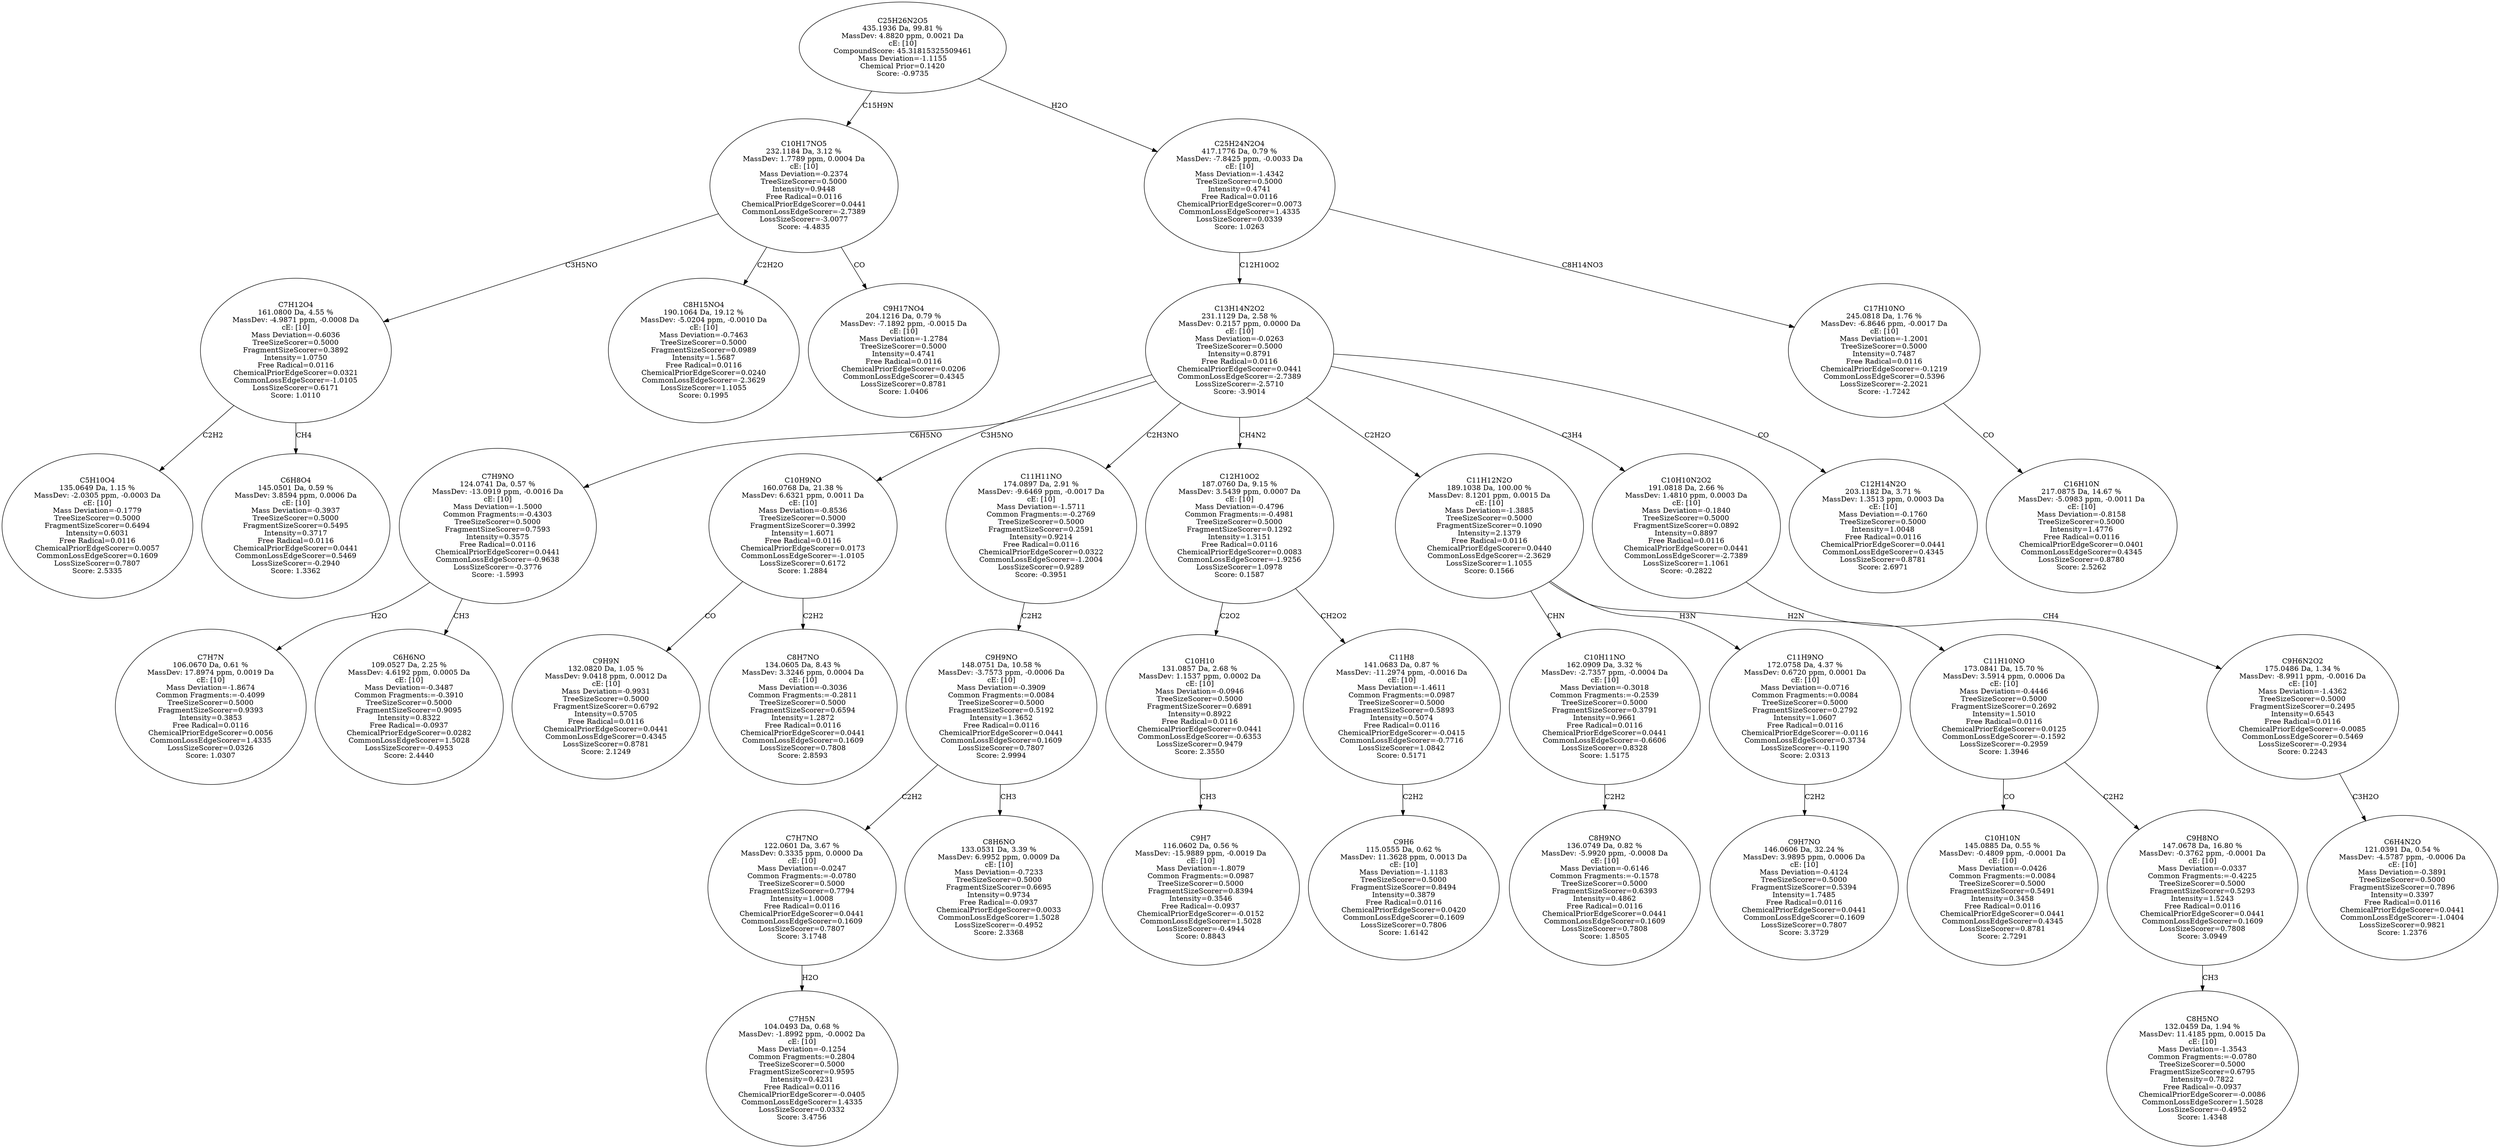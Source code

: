 strict digraph {
v1 [label="C5H10O4\n135.0649 Da, 1.15 %\nMassDev: -2.0305 ppm, -0.0003 Da\ncE: [10]\nMass Deviation=-0.1779\nTreeSizeScorer=0.5000\nFragmentSizeScorer=0.6494\nIntensity=0.6031\nFree Radical=0.0116\nChemicalPriorEdgeScorer=0.0057\nCommonLossEdgeScorer=0.1609\nLossSizeScorer=0.7807\nScore: 2.5335"];
v2 [label="C6H8O4\n145.0501 Da, 0.59 %\nMassDev: 3.8594 ppm, 0.0006 Da\ncE: [10]\nMass Deviation=-0.3937\nTreeSizeScorer=0.5000\nFragmentSizeScorer=0.5495\nIntensity=0.3717\nFree Radical=0.0116\nChemicalPriorEdgeScorer=0.0441\nCommonLossEdgeScorer=0.5469\nLossSizeScorer=-0.2940\nScore: 1.3362"];
v3 [label="C7H12O4\n161.0800 Da, 4.55 %\nMassDev: -4.9871 ppm, -0.0008 Da\ncE: [10]\nMass Deviation=-0.6036\nTreeSizeScorer=0.5000\nFragmentSizeScorer=0.3892\nIntensity=1.0750\nFree Radical=0.0116\nChemicalPriorEdgeScorer=0.0321\nCommonLossEdgeScorer=-1.0105\nLossSizeScorer=0.6171\nScore: 1.0110"];
v4 [label="C8H15NO4\n190.1064 Da, 19.12 %\nMassDev: -5.0204 ppm, -0.0010 Da\ncE: [10]\nMass Deviation=-0.7463\nTreeSizeScorer=0.5000\nFragmentSizeScorer=0.0989\nIntensity=1.5687\nFree Radical=0.0116\nChemicalPriorEdgeScorer=0.0240\nCommonLossEdgeScorer=-2.3629\nLossSizeScorer=1.1055\nScore: 0.1995"];
v5 [label="C9H17NO4\n204.1216 Da, 0.79 %\nMassDev: -7.1892 ppm, -0.0015 Da\ncE: [10]\nMass Deviation=-1.2784\nTreeSizeScorer=0.5000\nIntensity=0.4741\nFree Radical=0.0116\nChemicalPriorEdgeScorer=0.0206\nCommonLossEdgeScorer=0.4345\nLossSizeScorer=0.8781\nScore: 1.0406"];
v6 [label="C10H17NO5\n232.1184 Da, 3.12 %\nMassDev: 1.7789 ppm, 0.0004 Da\ncE: [10]\nMass Deviation=-0.2374\nTreeSizeScorer=0.5000\nIntensity=0.9448\nFree Radical=0.0116\nChemicalPriorEdgeScorer=0.0441\nCommonLossEdgeScorer=-2.7389\nLossSizeScorer=-3.0077\nScore: -4.4835"];
v7 [label="C7H7N\n106.0670 Da, 0.61 %\nMassDev: 17.8974 ppm, 0.0019 Da\ncE: [10]\nMass Deviation=-1.8674\nCommon Fragments:=-0.4099\nTreeSizeScorer=0.5000\nFragmentSizeScorer=0.9393\nIntensity=0.3853\nFree Radical=0.0116\nChemicalPriorEdgeScorer=0.0056\nCommonLossEdgeScorer=1.4335\nLossSizeScorer=0.0326\nScore: 1.0307"];
v8 [label="C6H6NO\n109.0527 Da, 2.25 %\nMassDev: 4.6192 ppm, 0.0005 Da\ncE: [10]\nMass Deviation=-0.3487\nCommon Fragments:=-0.3910\nTreeSizeScorer=0.5000\nFragmentSizeScorer=0.9095\nIntensity=0.8322\nFree Radical=-0.0937\nChemicalPriorEdgeScorer=0.0282\nCommonLossEdgeScorer=1.5028\nLossSizeScorer=-0.4953\nScore: 2.4440"];
v9 [label="C7H9NO\n124.0741 Da, 0.57 %\nMassDev: -13.0919 ppm, -0.0016 Da\ncE: [10]\nMass Deviation=-1.5000\nCommon Fragments:=-0.4303\nTreeSizeScorer=0.5000\nFragmentSizeScorer=0.7593\nIntensity=0.3575\nFree Radical=0.0116\nChemicalPriorEdgeScorer=0.0441\nCommonLossEdgeScorer=-0.9638\nLossSizeScorer=-0.3776\nScore: -1.5993"];
v10 [label="C9H9N\n132.0820 Da, 1.05 %\nMassDev: 9.0418 ppm, 0.0012 Da\ncE: [10]\nMass Deviation=-0.9931\nTreeSizeScorer=0.5000\nFragmentSizeScorer=0.6792\nIntensity=0.5705\nFree Radical=0.0116\nChemicalPriorEdgeScorer=0.0441\nCommonLossEdgeScorer=0.4345\nLossSizeScorer=0.8781\nScore: 2.1249"];
v11 [label="C8H7NO\n134.0605 Da, 8.43 %\nMassDev: 3.3246 ppm, 0.0004 Da\ncE: [10]\nMass Deviation=-0.3036\nCommon Fragments:=-0.2811\nTreeSizeScorer=0.5000\nFragmentSizeScorer=0.6594\nIntensity=1.2872\nFree Radical=0.0116\nChemicalPriorEdgeScorer=0.0441\nCommonLossEdgeScorer=0.1609\nLossSizeScorer=0.7808\nScore: 2.8593"];
v12 [label="C10H9NO\n160.0768 Da, 21.38 %\nMassDev: 6.6321 ppm, 0.0011 Da\ncE: [10]\nMass Deviation=-0.8536\nTreeSizeScorer=0.5000\nFragmentSizeScorer=0.3992\nIntensity=1.6071\nFree Radical=0.0116\nChemicalPriorEdgeScorer=0.0173\nCommonLossEdgeScorer=-1.0105\nLossSizeScorer=0.6172\nScore: 1.2884"];
v13 [label="C7H5N\n104.0493 Da, 0.68 %\nMassDev: -1.8992 ppm, -0.0002 Da\ncE: [10]\nMass Deviation=-0.1254\nCommon Fragments:=0.2804\nTreeSizeScorer=0.5000\nFragmentSizeScorer=0.9595\nIntensity=0.4231\nFree Radical=0.0116\nChemicalPriorEdgeScorer=-0.0405\nCommonLossEdgeScorer=1.4335\nLossSizeScorer=0.0332\nScore: 3.4756"];
v14 [label="C7H7NO\n122.0601 Da, 3.67 %\nMassDev: 0.3335 ppm, 0.0000 Da\ncE: [10]\nMass Deviation=-0.0247\nCommon Fragments:=-0.0780\nTreeSizeScorer=0.5000\nFragmentSizeScorer=0.7794\nIntensity=1.0008\nFree Radical=0.0116\nChemicalPriorEdgeScorer=0.0441\nCommonLossEdgeScorer=0.1609\nLossSizeScorer=0.7807\nScore: 3.1748"];
v15 [label="C8H6NO\n133.0531 Da, 3.39 %\nMassDev: 6.9952 ppm, 0.0009 Da\ncE: [10]\nMass Deviation=-0.7233\nTreeSizeScorer=0.5000\nFragmentSizeScorer=0.6695\nIntensity=0.9734\nFree Radical=-0.0937\nChemicalPriorEdgeScorer=0.0033\nCommonLossEdgeScorer=1.5028\nLossSizeScorer=-0.4952\nScore: 2.3368"];
v16 [label="C9H9NO\n148.0751 Da, 10.58 %\nMassDev: -3.7573 ppm, -0.0006 Da\ncE: [10]\nMass Deviation=-0.3909\nCommon Fragments:=0.0084\nTreeSizeScorer=0.5000\nFragmentSizeScorer=0.5192\nIntensity=1.3652\nFree Radical=0.0116\nChemicalPriorEdgeScorer=0.0441\nCommonLossEdgeScorer=0.1609\nLossSizeScorer=0.7807\nScore: 2.9994"];
v17 [label="C11H11NO\n174.0897 Da, 2.91 %\nMassDev: -9.6469 ppm, -0.0017 Da\ncE: [10]\nMass Deviation=-1.5711\nCommon Fragments:=-0.2769\nTreeSizeScorer=0.5000\nFragmentSizeScorer=0.2591\nIntensity=0.9214\nFree Radical=0.0116\nChemicalPriorEdgeScorer=0.0322\nCommonLossEdgeScorer=-1.2004\nLossSizeScorer=0.9289\nScore: -0.3951"];
v18 [label="C9H7\n116.0602 Da, 0.56 %\nMassDev: -15.9889 ppm, -0.0019 Da\ncE: [10]\nMass Deviation=-1.8079\nCommon Fragments:=0.0987\nTreeSizeScorer=0.5000\nFragmentSizeScorer=0.8394\nIntensity=0.3546\nFree Radical=-0.0937\nChemicalPriorEdgeScorer=-0.0152\nCommonLossEdgeScorer=1.5028\nLossSizeScorer=-0.4944\nScore: 0.8843"];
v19 [label="C10H10\n131.0857 Da, 2.68 %\nMassDev: 1.1537 ppm, 0.0002 Da\ncE: [10]\nMass Deviation=-0.0946\nTreeSizeScorer=0.5000\nFragmentSizeScorer=0.6891\nIntensity=0.8922\nFree Radical=0.0116\nChemicalPriorEdgeScorer=0.0441\nCommonLossEdgeScorer=-0.6353\nLossSizeScorer=0.9479\nScore: 2.3550"];
v20 [label="C9H6\n115.0555 Da, 0.62 %\nMassDev: 11.3628 ppm, 0.0013 Da\ncE: [10]\nMass Deviation=-1.1183\nTreeSizeScorer=0.5000\nFragmentSizeScorer=0.8494\nIntensity=0.3879\nFree Radical=0.0116\nChemicalPriorEdgeScorer=0.0420\nCommonLossEdgeScorer=0.1609\nLossSizeScorer=0.7806\nScore: 1.6142"];
v21 [label="C11H8\n141.0683 Da, 0.87 %\nMassDev: -11.2974 ppm, -0.0016 Da\ncE: [10]\nMass Deviation=-1.4611\nCommon Fragments:=0.0987\nTreeSizeScorer=0.5000\nFragmentSizeScorer=0.5893\nIntensity=0.5074\nFree Radical=0.0116\nChemicalPriorEdgeScorer=-0.0415\nCommonLossEdgeScorer=-0.7716\nLossSizeScorer=1.0842\nScore: 0.5171"];
v22 [label="C12H10O2\n187.0760 Da, 9.15 %\nMassDev: 3.5439 ppm, 0.0007 Da\ncE: [10]\nMass Deviation=-0.4796\nCommon Fragments:=-0.4981\nTreeSizeScorer=0.5000\nFragmentSizeScorer=0.1292\nIntensity=1.3151\nFree Radical=0.0116\nChemicalPriorEdgeScorer=0.0083\nCommonLossEdgeScorer=-1.9256\nLossSizeScorer=1.0978\nScore: 0.1587"];
v23 [label="C8H9NO\n136.0749 Da, 0.82 %\nMassDev: -5.9920 ppm, -0.0008 Da\ncE: [10]\nMass Deviation=-0.6146\nCommon Fragments:=-0.1578\nTreeSizeScorer=0.5000\nFragmentSizeScorer=0.6393\nIntensity=0.4862\nFree Radical=0.0116\nChemicalPriorEdgeScorer=0.0441\nCommonLossEdgeScorer=0.1609\nLossSizeScorer=0.7808\nScore: 1.8505"];
v24 [label="C10H11NO\n162.0909 Da, 3.32 %\nMassDev: -2.7357 ppm, -0.0004 Da\ncE: [10]\nMass Deviation=-0.3018\nCommon Fragments:=-0.2539\nTreeSizeScorer=0.5000\nFragmentSizeScorer=0.3791\nIntensity=0.9661\nFree Radical=0.0116\nChemicalPriorEdgeScorer=0.0441\nCommonLossEdgeScorer=-0.6606\nLossSizeScorer=0.8328\nScore: 1.5175"];
v25 [label="C9H7NO\n146.0606 Da, 32.24 %\nMassDev: 3.9895 ppm, 0.0006 Da\ncE: [10]\nMass Deviation=-0.4124\nTreeSizeScorer=0.5000\nFragmentSizeScorer=0.5394\nIntensity=1.7485\nFree Radical=0.0116\nChemicalPriorEdgeScorer=0.0441\nCommonLossEdgeScorer=0.1609\nLossSizeScorer=0.7807\nScore: 3.3729"];
v26 [label="C11H9NO\n172.0758 Da, 4.37 %\nMassDev: 0.6720 ppm, 0.0001 Da\ncE: [10]\nMass Deviation=-0.0716\nCommon Fragments:=0.0084\nTreeSizeScorer=0.5000\nFragmentSizeScorer=0.2792\nIntensity=1.0607\nFree Radical=0.0116\nChemicalPriorEdgeScorer=-0.0116\nCommonLossEdgeScorer=0.3734\nLossSizeScorer=-0.1190\nScore: 2.0313"];
v27 [label="C10H10N\n145.0885 Da, 0.55 %\nMassDev: -0.4809 ppm, -0.0001 Da\ncE: [10]\nMass Deviation=-0.0426\nCommon Fragments:=0.0084\nTreeSizeScorer=0.5000\nFragmentSizeScorer=0.5491\nIntensity=0.3458\nFree Radical=0.0116\nChemicalPriorEdgeScorer=0.0441\nCommonLossEdgeScorer=0.4345\nLossSizeScorer=0.8781\nScore: 2.7291"];
v28 [label="C8H5NO\n132.0459 Da, 1.94 %\nMassDev: 11.4185 ppm, 0.0015 Da\ncE: [10]\nMass Deviation=-1.3543\nCommon Fragments:=-0.0780\nTreeSizeScorer=0.5000\nFragmentSizeScorer=0.6795\nIntensity=0.7822\nFree Radical=-0.0937\nChemicalPriorEdgeScorer=-0.0086\nCommonLossEdgeScorer=1.5028\nLossSizeScorer=-0.4952\nScore: 1.4348"];
v29 [label="C9H8NO\n147.0678 Da, 16.80 %\nMassDev: -0.3762 ppm, -0.0001 Da\ncE: [10]\nMass Deviation=-0.0337\nCommon Fragments:=-0.4225\nTreeSizeScorer=0.5000\nFragmentSizeScorer=0.5293\nIntensity=1.5243\nFree Radical=0.0116\nChemicalPriorEdgeScorer=0.0441\nCommonLossEdgeScorer=0.1609\nLossSizeScorer=0.7808\nScore: 3.0949"];
v30 [label="C11H10NO\n173.0841 Da, 15.70 %\nMassDev: 3.5914 ppm, 0.0006 Da\ncE: [10]\nMass Deviation=-0.4446\nTreeSizeScorer=0.5000\nFragmentSizeScorer=0.2692\nIntensity=1.5010\nFree Radical=0.0116\nChemicalPriorEdgeScorer=0.0125\nCommonLossEdgeScorer=-0.1592\nLossSizeScorer=-0.2959\nScore: 1.3946"];
v31 [label="C11H12N2O\n189.1038 Da, 100.00 %\nMassDev: 8.1201 ppm, 0.0015 Da\ncE: [10]\nMass Deviation=-1.3885\nTreeSizeScorer=0.5000\nFragmentSizeScorer=0.1090\nIntensity=2.1379\nFree Radical=0.0116\nChemicalPriorEdgeScorer=0.0440\nCommonLossEdgeScorer=-2.3629\nLossSizeScorer=1.1055\nScore: 0.1566"];
v32 [label="C6H4N2O\n121.0391 Da, 0.54 %\nMassDev: -4.5787 ppm, -0.0006 Da\ncE: [10]\nMass Deviation=-0.3891\nTreeSizeScorer=0.5000\nFragmentSizeScorer=0.7896\nIntensity=0.3397\nFree Radical=0.0116\nChemicalPriorEdgeScorer=0.0441\nCommonLossEdgeScorer=-1.0404\nLossSizeScorer=0.9821\nScore: 1.2376"];
v33 [label="C9H6N2O2\n175.0486 Da, 1.34 %\nMassDev: -8.9911 ppm, -0.0016 Da\ncE: [10]\nMass Deviation=-1.4362\nTreeSizeScorer=0.5000\nFragmentSizeScorer=0.2495\nIntensity=0.6543\nFree Radical=0.0116\nChemicalPriorEdgeScorer=-0.0085\nCommonLossEdgeScorer=0.5469\nLossSizeScorer=-0.2934\nScore: 0.2243"];
v34 [label="C10H10N2O2\n191.0818 Da, 2.66 %\nMassDev: 1.4810 ppm, 0.0003 Da\ncE: [10]\nMass Deviation=-0.1840\nTreeSizeScorer=0.5000\nFragmentSizeScorer=0.0892\nIntensity=0.8897\nFree Radical=0.0116\nChemicalPriorEdgeScorer=0.0441\nCommonLossEdgeScorer=-2.7389\nLossSizeScorer=1.1061\nScore: -0.2822"];
v35 [label="C12H14N2O\n203.1182 Da, 3.71 %\nMassDev: 1.3513 ppm, 0.0003 Da\ncE: [10]\nMass Deviation=-0.1760\nTreeSizeScorer=0.5000\nIntensity=1.0048\nFree Radical=0.0116\nChemicalPriorEdgeScorer=0.0441\nCommonLossEdgeScorer=0.4345\nLossSizeScorer=0.8781\nScore: 2.6971"];
v36 [label="C13H14N2O2\n231.1129 Da, 2.58 %\nMassDev: 0.2157 ppm, 0.0000 Da\ncE: [10]\nMass Deviation=-0.0263\nTreeSizeScorer=0.5000\nIntensity=0.8791\nFree Radical=0.0116\nChemicalPriorEdgeScorer=0.0441\nCommonLossEdgeScorer=-2.7389\nLossSizeScorer=-2.5710\nScore: -3.9014"];
v37 [label="C16H10N\n217.0875 Da, 14.67 %\nMassDev: -5.0983 ppm, -0.0011 Da\ncE: [10]\nMass Deviation=-0.8158\nTreeSizeScorer=0.5000\nIntensity=1.4776\nFree Radical=0.0116\nChemicalPriorEdgeScorer=0.0401\nCommonLossEdgeScorer=0.4345\nLossSizeScorer=0.8780\nScore: 2.5262"];
v38 [label="C17H10NO\n245.0818 Da, 1.76 %\nMassDev: -6.8646 ppm, -0.0017 Da\ncE: [10]\nMass Deviation=-1.2001\nTreeSizeScorer=0.5000\nIntensity=0.7487\nFree Radical=0.0116\nChemicalPriorEdgeScorer=-0.1219\nCommonLossEdgeScorer=0.5396\nLossSizeScorer=-2.2021\nScore: -1.7242"];
v39 [label="C25H24N2O4\n417.1776 Da, 0.79 %\nMassDev: -7.8425 ppm, -0.0033 Da\ncE: [10]\nMass Deviation=-1.4342\nTreeSizeScorer=0.5000\nIntensity=0.4741\nFree Radical=0.0116\nChemicalPriorEdgeScorer=0.0073\nCommonLossEdgeScorer=1.4335\nLossSizeScorer=0.0339\nScore: 1.0263"];
v40 [label="C25H26N2O5\n435.1936 Da, 99.81 %\nMassDev: 4.8820 ppm, 0.0021 Da\ncE: [10]\nCompoundScore: 45.31815325509461\nMass Deviation=-1.1155\nChemical Prior=0.1420\nScore: -0.9735"];
v3 -> v1 [label="C2H2"];
v3 -> v2 [label="CH4"];
v6 -> v3 [label="C3H5NO"];
v6 -> v4 [label="C2H2O"];
v6 -> v5 [label="CO"];
v40 -> v6 [label="C15H9N"];
v9 -> v7 [label="H2O"];
v9 -> v8 [label="CH3"];
v36 -> v9 [label="C6H5NO"];
v12 -> v10 [label="CO"];
v12 -> v11 [label="C2H2"];
v36 -> v12 [label="C3H5NO"];
v14 -> v13 [label="H2O"];
v16 -> v14 [label="C2H2"];
v16 -> v15 [label="CH3"];
v17 -> v16 [label="C2H2"];
v36 -> v17 [label="C2H3NO"];
v19 -> v18 [label="CH3"];
v22 -> v19 [label="C2O2"];
v21 -> v20 [label="C2H2"];
v22 -> v21 [label="CH2O2"];
v36 -> v22 [label="CH4N2"];
v24 -> v23 [label="C2H2"];
v31 -> v24 [label="CHN"];
v26 -> v25 [label="C2H2"];
v31 -> v26 [label="H3N"];
v30 -> v27 [label="CO"];
v29 -> v28 [label="CH3"];
v30 -> v29 [label="C2H2"];
v31 -> v30 [label="H2N"];
v36 -> v31 [label="C2H2O"];
v33 -> v32 [label="C3H2O"];
v34 -> v33 [label="CH4"];
v36 -> v34 [label="C3H4"];
v36 -> v35 [label="CO"];
v39 -> v36 [label="C12H10O2"];
v38 -> v37 [label="CO"];
v39 -> v38 [label="C8H14NO3"];
v40 -> v39 [label="H2O"];
}